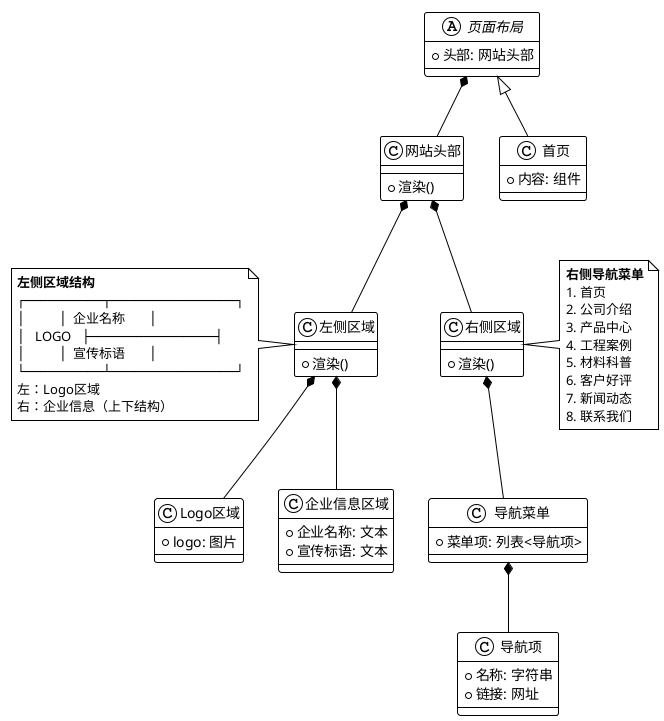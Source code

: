 @startuml 网站头部
!theme plain

' 1. 核心头部结构
class 网站头部 {
  + 渲染()
}

' 2. 头部左右分区
class 左侧区域 {
  + 渲染()
}

class 右侧区域 {
  + 渲染()
}

' 3. 左侧嵌套结构（关键实现）
class Logo区域 {
  + logo: 图片
}

class 企业信息区域 {
  + 企业名称: 文本
  + 宣传标语: 文本
}

' 4. 右侧导航菜单
class 导航菜单 {
  + 菜单项: 列表<导航项>
}

class 导航项 {
  + 名称: 字符串
  + 链接: 网址
}

' 5. 关系定义
网站头部 *-- 左侧区域
网站头部 *-- 右侧区域

左侧区域 *-- Logo区域
左侧区域 *-- 企业信息区域

右侧区域 *-- 导航菜单
导航菜单 *-- 导航项

' 6. 结构标注
note left of 左侧区域
  **左侧区域结构**
  ┌──────────┬────────────────┐
  │          │  企业名称       │
  │   LOGO   ├────────────────┤
  │          │  宣传标语       │
  └──────────┴────────────────┘
  左：Logo区域
  右：企业信息（上下结构）
end note

note right of 右侧区域
  **右侧导航菜单**
  1. 首页
  2. 公司介绍
  3. 产品中心
  4. 工程案例
  5. 材料科普
  6. 客户好评
  7. 新闻动态
  8. 联系我们
end note

' 7. 页面集成
abstract class 页面布局 {
  + 头部: 网站头部
}

class 首页 {
  + 内容: 组件
}

页面布局 <|-- 首页
页面布局 *-- 网站头部
@enduml

